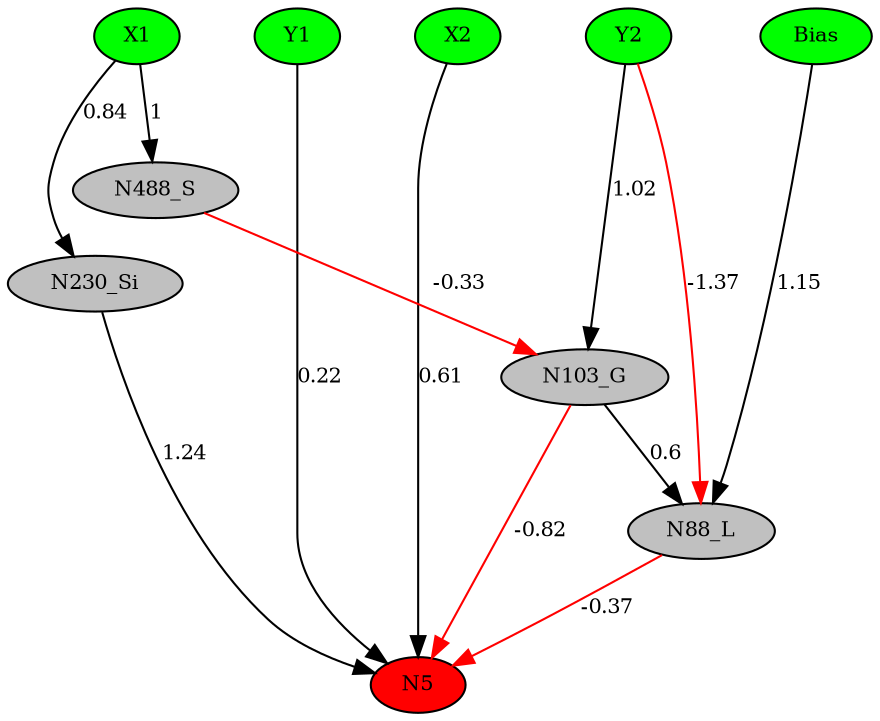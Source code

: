 digraph g { 
N0 [shape=ellipse, label=Bias,fontsize=10,height=0.1,width=0.1,style=filled,fillcolor=green]
N1[shape=ellipse label=X1,fontsize=10,height=0.1,width=0.1,style=filled,fillcolor=green]
N2[shape=ellipse label=Y1,fontsize=10,height=0.1,width=0.1,style=filled,fillcolor=green]
N3[shape=ellipse label=X2,fontsize=10,height=0.1,width=0.1,style=filled,fillcolor=green]
N4[shape=ellipse label=Y2,fontsize=10,height=0.1,width=0.1,style=filled,fillcolor=green]
N5[shape=ellipse,fontsize = 10, height = 0.1, width = 0.1, style = filled, fillcolor = red]
N88[shape=ellipse, label=N88_L,fontsize=10,height=0.1,width=0.1,style=filled,fillcolor=gray]
N103[shape=ellipse, label=N103_G,fontsize=10,height=0.1,width=0.1,style=filled,fillcolor=gray]
N230[shape=ellipse, label=N230_Si,fontsize=10,height=0.1,width=0.1,style=filled,fillcolor=gray]
N488[shape=ellipse, label=N488_S,fontsize=10,height=0.1,width=0.1,style=filled,fillcolor=gray]
N2 -> N5 [color=black] [ label=0.22,fontsize=10]
N3 -> N5 [color=black] [ label=0.61,fontsize=10]
N0 -> N88 [color=black] [ label=1.15,fontsize=10]
N88 -> N5 [color=red] [arrowType=inv][ label=-0.37,fontsize=10]
N4 -> N103 [color=black] [ label=1.02,fontsize=10]
N103 -> N5 [color=red] [arrowType=inv][ label=-0.82,fontsize=10]
N103 -> N88 [color=black] [ label=0.6,fontsize=10]
N1 -> N230 [color=black] [ label=0.84,fontsize=10]
N230 -> N5 [color=black] [ label=1.24,fontsize=10]
N4 -> N88 [color=red] [arrowType=inv][ label=-1.37,fontsize=10]
N1 -> N488 [color=black] [ label=1,fontsize=10]
N488 -> N103 [color=red] [arrowType=inv][ label=-0.33,fontsize=10]
 { rank=same; 
N5
 } 
 { rank=same; 
N1 ->N2 ->N3 ->N4 ->N0 [style=invis]
 } 
}
